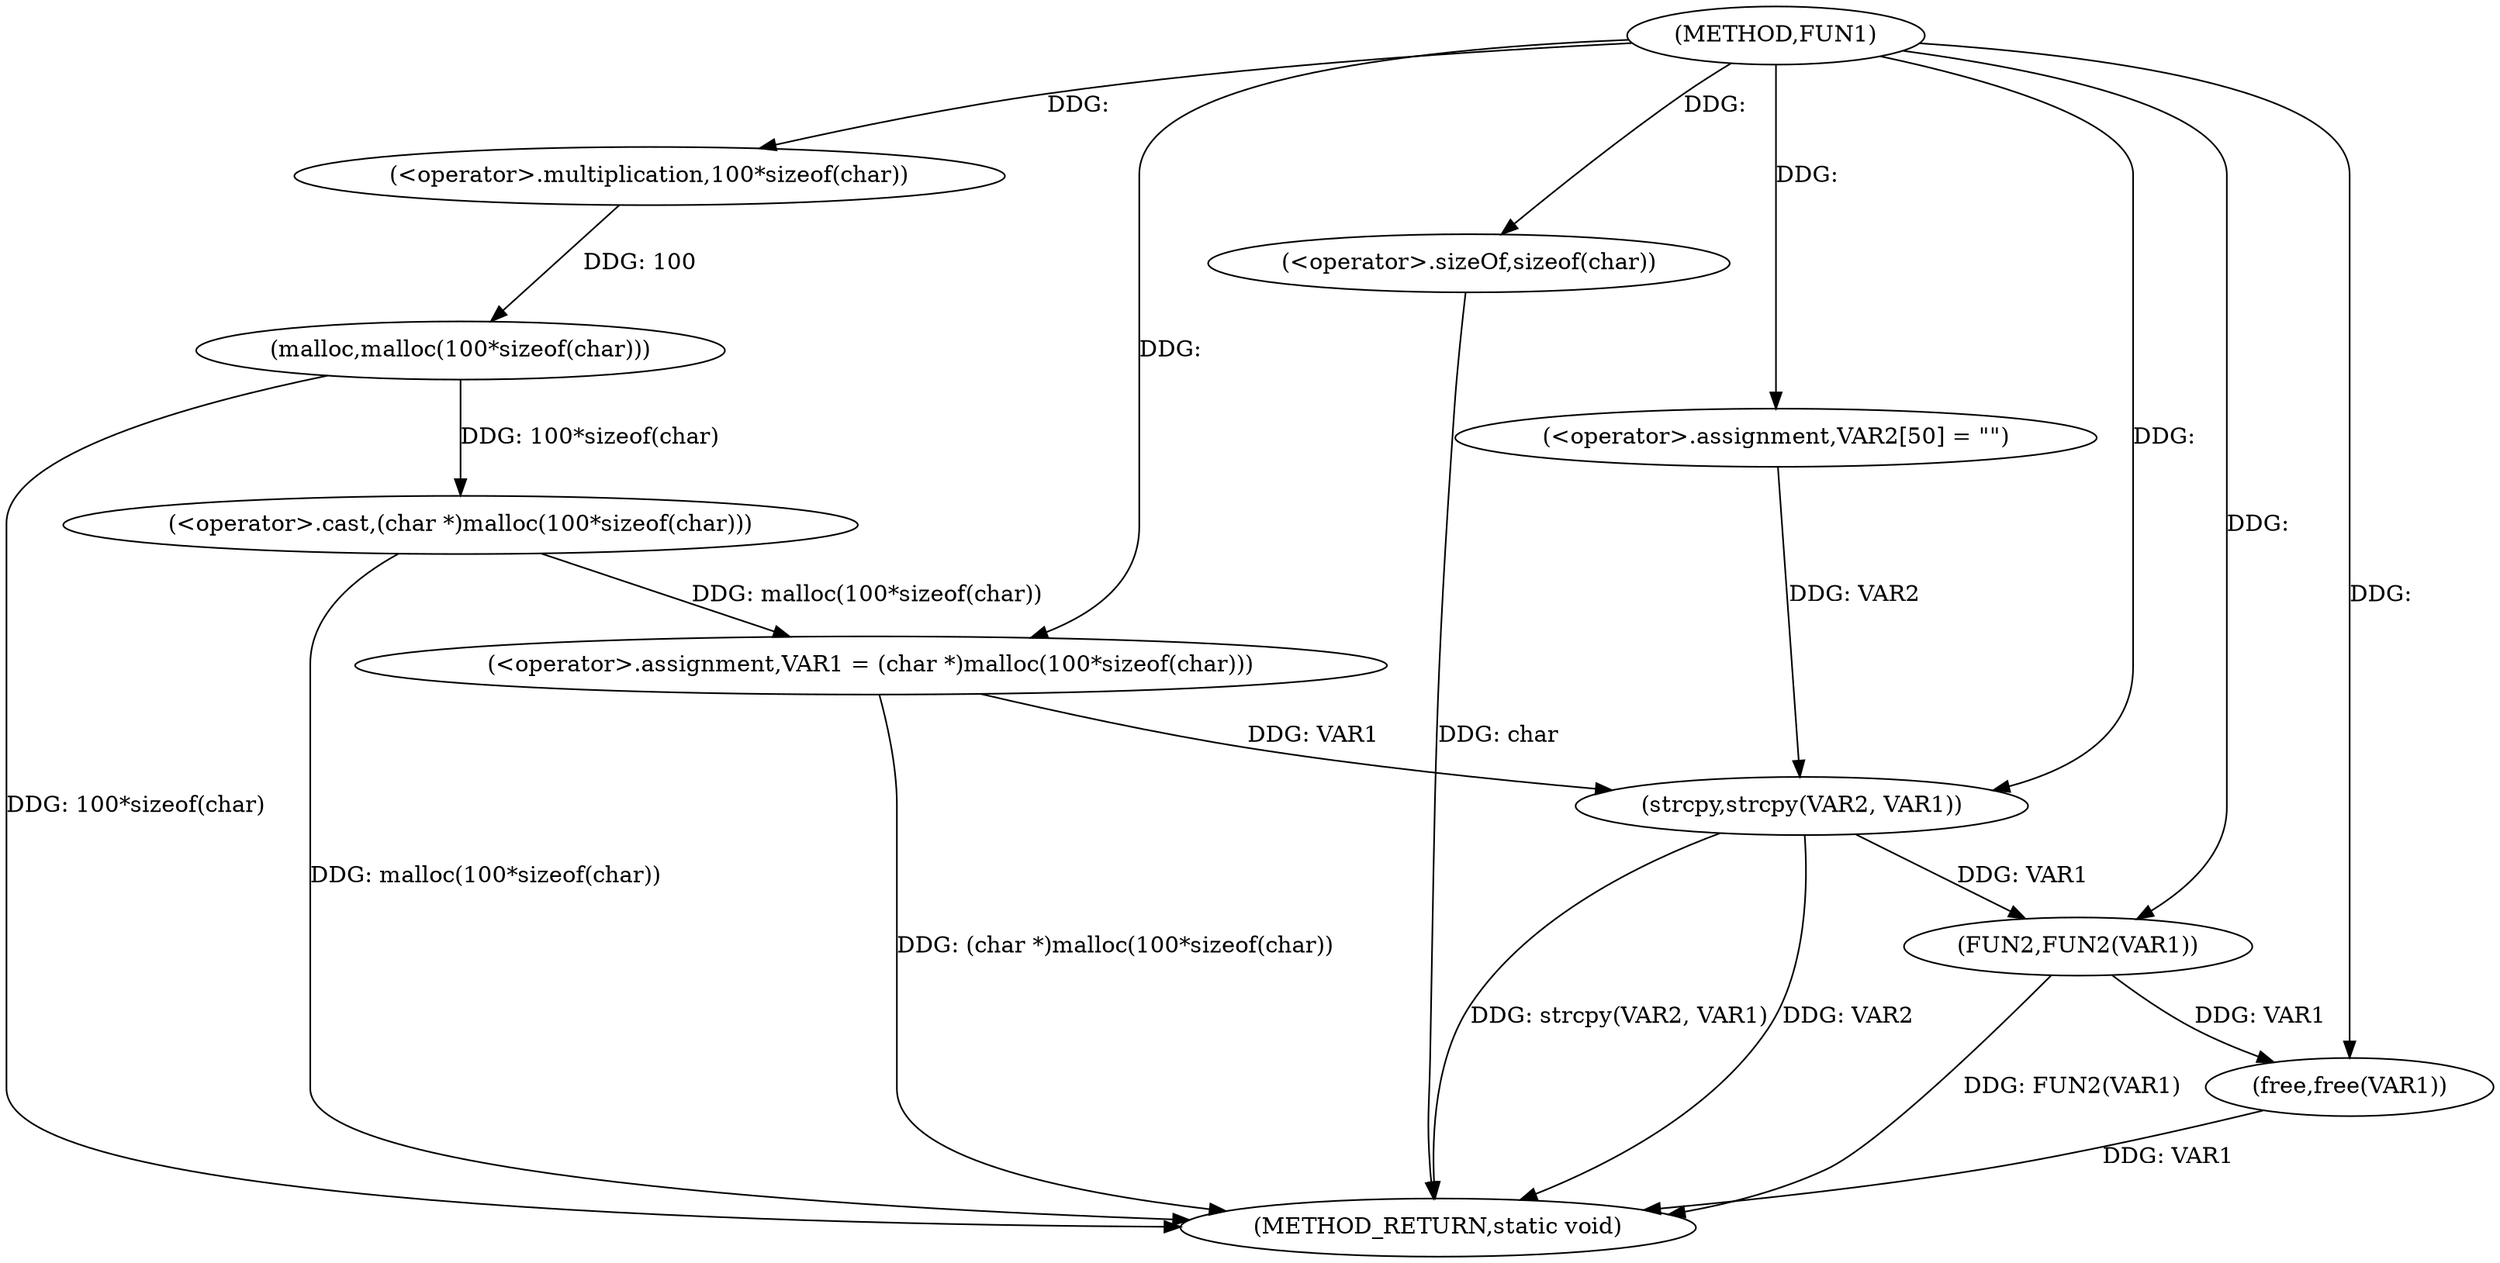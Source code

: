digraph FUN1 {  
"1000100" [label = "(METHOD,FUN1)" ]
"1000124" [label = "(METHOD_RETURN,static void)" ]
"1000103" [label = "(<operator>.assignment,VAR1 = (char *)malloc(100*sizeof(char)))" ]
"1000105" [label = "(<operator>.cast,(char *)malloc(100*sizeof(char)))" ]
"1000107" [label = "(malloc,malloc(100*sizeof(char)))" ]
"1000108" [label = "(<operator>.multiplication,100*sizeof(char))" ]
"1000110" [label = "(<operator>.sizeOf,sizeof(char))" ]
"1000114" [label = "(<operator>.assignment,VAR2[50] = \"\")" ]
"1000117" [label = "(strcpy,strcpy(VAR2, VAR1))" ]
"1000120" [label = "(FUN2,FUN2(VAR1))" ]
"1000122" [label = "(free,free(VAR1))" ]
  "1000117" -> "1000124"  [ label = "DDG: strcpy(VAR2, VAR1)"] 
  "1000107" -> "1000124"  [ label = "DDG: 100*sizeof(char)"] 
  "1000105" -> "1000124"  [ label = "DDG: malloc(100*sizeof(char))"] 
  "1000103" -> "1000124"  [ label = "DDG: (char *)malloc(100*sizeof(char))"] 
  "1000122" -> "1000124"  [ label = "DDG: VAR1"] 
  "1000117" -> "1000124"  [ label = "DDG: VAR2"] 
  "1000110" -> "1000124"  [ label = "DDG: char"] 
  "1000120" -> "1000124"  [ label = "DDG: FUN2(VAR1)"] 
  "1000105" -> "1000103"  [ label = "DDG: malloc(100*sizeof(char))"] 
  "1000100" -> "1000103"  [ label = "DDG: "] 
  "1000107" -> "1000105"  [ label = "DDG: 100*sizeof(char)"] 
  "1000108" -> "1000107"  [ label = "DDG: 100"] 
  "1000100" -> "1000108"  [ label = "DDG: "] 
  "1000100" -> "1000110"  [ label = "DDG: "] 
  "1000100" -> "1000114"  [ label = "DDG: "] 
  "1000114" -> "1000117"  [ label = "DDG: VAR2"] 
  "1000100" -> "1000117"  [ label = "DDG: "] 
  "1000103" -> "1000117"  [ label = "DDG: VAR1"] 
  "1000117" -> "1000120"  [ label = "DDG: VAR1"] 
  "1000100" -> "1000120"  [ label = "DDG: "] 
  "1000120" -> "1000122"  [ label = "DDG: VAR1"] 
  "1000100" -> "1000122"  [ label = "DDG: "] 
}
